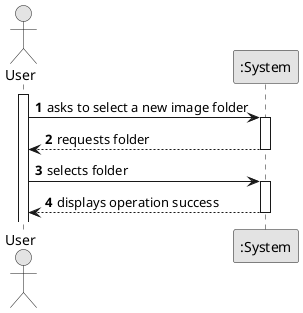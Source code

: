 @startuml
skinparam monochrome true
skinparam packageStyle rectangle
skinparam shadowing false

autonumber

actor "User" as User
participant ":System" as System

activate User

    User -> System : asks to select a new image folder
    activate System

        System --> User : requests folder
    deactivate System

    User -> System : selects folder 
    activate System

        System --> User : displays operation success
    deactivate System
@enduml